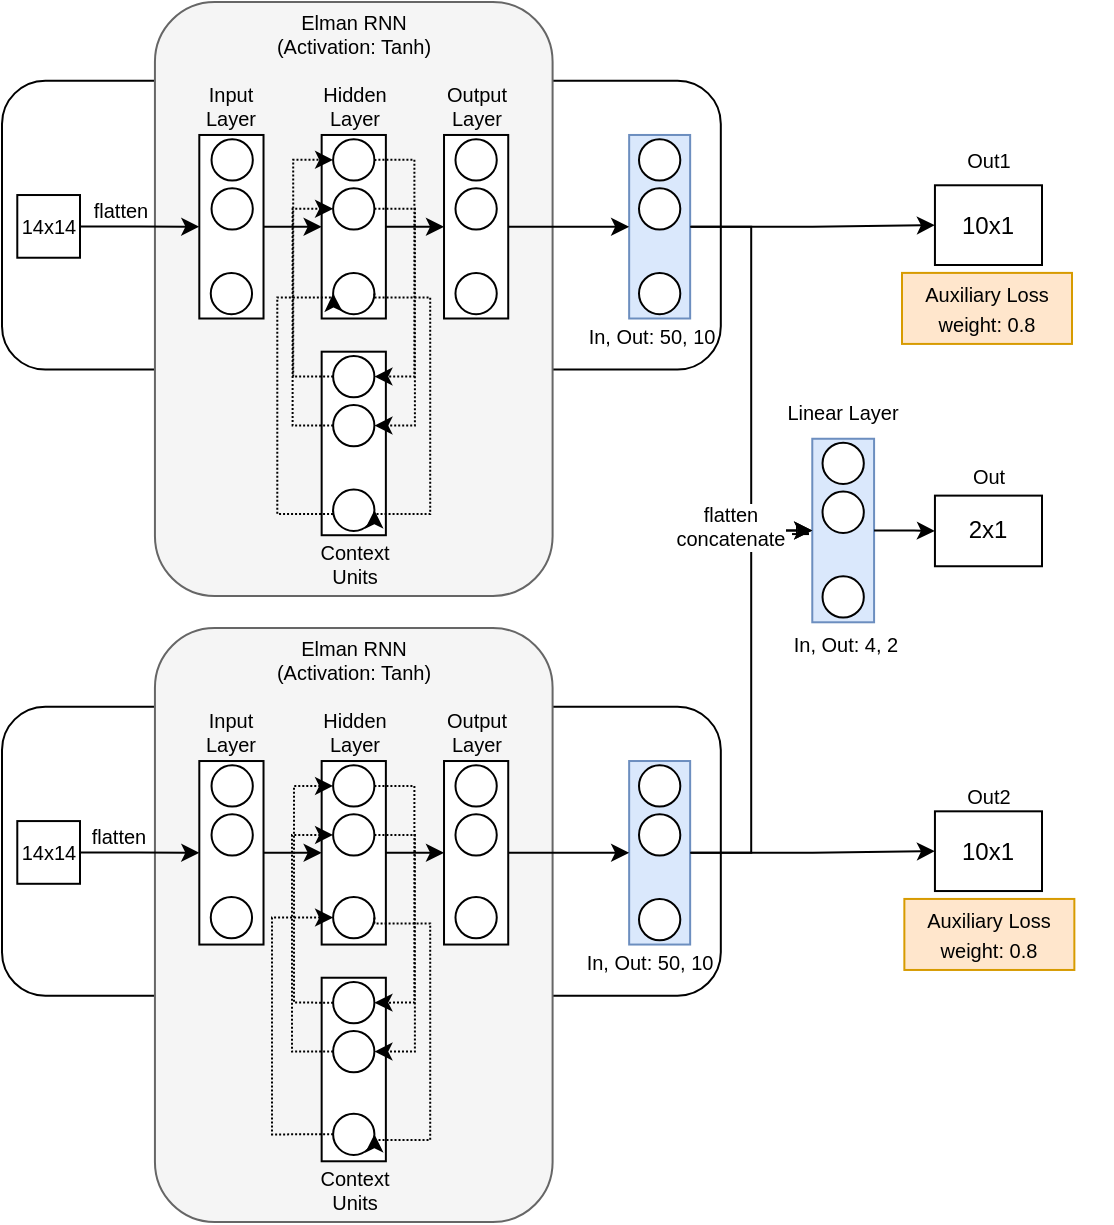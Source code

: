 <mxfile version="14.6.12" type="github">
  <diagram id="fKOuoRNuhxXaLsH1ETYs" name="Page-1">
    <mxGraphModel dx="735" dy="608" grid="1" gridSize="10" guides="1" tooltips="1" connect="1" arrows="1" fold="1" page="1" pageScale="1" pageWidth="850" pageHeight="1100" math="0" shadow="0">
      <root>
        <mxCell id="0" />
        <mxCell id="1" parent="0" />
        <mxCell id="Vip5gLb5V1CLxU_kUaMi-1" value="" style="group;fontSize=12;" parent="1" vertex="1" connectable="0">
          <mxGeometry x="95" y="163" width="555" height="610" as="geometry" />
        </mxCell>
        <mxCell id="VEnAIz456IoGPyVfWT1b-36" value="" style="rounded=1;whiteSpace=wrap;html=1;" parent="Vip5gLb5V1CLxU_kUaMi-1" vertex="1">
          <mxGeometry y="39.329" width="359.412" height="144.474" as="geometry" />
        </mxCell>
        <mxCell id="VEnAIz456IoGPyVfWT1b-27" value="" style="rounded=1;whiteSpace=wrap;html=1;fillColor=#f5f5f5;strokeColor=#666666;fontColor=#333333;" parent="Vip5gLb5V1CLxU_kUaMi-1" vertex="1">
          <mxGeometry x="76.471" width="198.824" height="296.974" as="geometry" />
        </mxCell>
        <mxCell id="VEnAIz456IoGPyVfWT1b-1" value="" style="rounded=0;whiteSpace=wrap;html=1;rotation=90;" parent="Vip5gLb5V1CLxU_kUaMi-1" vertex="1">
          <mxGeometry x="130" y="96.316" width="91.765" height="32.105" as="geometry" />
        </mxCell>
        <mxCell id="VEnAIz456IoGPyVfWT1b-5" style="edgeStyle=orthogonalEdgeStyle;rounded=0;orthogonalLoop=1;jettySize=auto;html=1;exitX=0.5;exitY=0;exitDx=0;exitDy=0;entryX=0.5;entryY=1;entryDx=0;entryDy=0;" parent="Vip5gLb5V1CLxU_kUaMi-1" source="VEnAIz456IoGPyVfWT1b-2" target="VEnAIz456IoGPyVfWT1b-1" edge="1">
          <mxGeometry relative="1" as="geometry" />
        </mxCell>
        <mxCell id="VEnAIz456IoGPyVfWT1b-2" value="" style="rounded=0;whiteSpace=wrap;html=1;rotation=90;" parent="Vip5gLb5V1CLxU_kUaMi-1" vertex="1">
          <mxGeometry x="68.824" y="96.316" width="91.765" height="32.105" as="geometry" />
        </mxCell>
        <mxCell id="VEnAIz456IoGPyVfWT1b-3" value="" style="rounded=0;whiteSpace=wrap;html=1;rotation=90;" parent="Vip5gLb5V1CLxU_kUaMi-1" vertex="1">
          <mxGeometry x="191.176" y="96.316" width="91.765" height="32.105" as="geometry" />
        </mxCell>
        <mxCell id="VEnAIz456IoGPyVfWT1b-6" style="edgeStyle=orthogonalEdgeStyle;rounded=0;orthogonalLoop=1;jettySize=auto;html=1;exitX=0.5;exitY=0;exitDx=0;exitDy=0;entryX=0.5;entryY=1;entryDx=0;entryDy=0;" parent="Vip5gLb5V1CLxU_kUaMi-1" source="VEnAIz456IoGPyVfWT1b-1" target="VEnAIz456IoGPyVfWT1b-3" edge="1">
          <mxGeometry relative="1" as="geometry" />
        </mxCell>
        <mxCell id="VEnAIz456IoGPyVfWT1b-4" value="" style="rounded=0;whiteSpace=wrap;html=1;rotation=90;" parent="Vip5gLb5V1CLxU_kUaMi-1" vertex="1">
          <mxGeometry x="130" y="204.671" width="91.765" height="32.105" as="geometry" />
        </mxCell>
        <mxCell id="VEnAIz456IoGPyVfWT1b-7" value="" style="ellipse;whiteSpace=wrap;html=1;aspect=fixed;" parent="Vip5gLb5V1CLxU_kUaMi-1" vertex="1">
          <mxGeometry x="104.765" y="68.618" width="20.647" height="20.647" as="geometry" />
        </mxCell>
        <mxCell id="VEnAIz456IoGPyVfWT1b-9" value="" style="ellipse;whiteSpace=wrap;html=1;aspect=fixed;" parent="Vip5gLb5V1CLxU_kUaMi-1" vertex="1">
          <mxGeometry x="104.765" y="93.105" width="20.647" height="20.647" as="geometry" />
        </mxCell>
        <mxCell id="VEnAIz456IoGPyVfWT1b-10" value="" style="ellipse;whiteSpace=wrap;html=1;aspect=fixed;" parent="Vip5gLb5V1CLxU_kUaMi-1" vertex="1">
          <mxGeometry x="104.382" y="135.447" width="20.647" height="20.647" as="geometry" />
        </mxCell>
        <mxCell id="VEnAIz456IoGPyVfWT1b-11" value="" style="ellipse;whiteSpace=wrap;html=1;aspect=fixed;" parent="Vip5gLb5V1CLxU_kUaMi-1" vertex="1">
          <mxGeometry x="165.559" y="68.618" width="20.647" height="20.647" as="geometry" />
        </mxCell>
        <mxCell id="VEnAIz456IoGPyVfWT1b-12" value="" style="ellipse;whiteSpace=wrap;html=1;aspect=fixed;" parent="Vip5gLb5V1CLxU_kUaMi-1" vertex="1">
          <mxGeometry x="165.559" y="93.105" width="20.647" height="20.647" as="geometry" />
        </mxCell>
        <mxCell id="VEnAIz456IoGPyVfWT1b-13" value="" style="ellipse;whiteSpace=wrap;html=1;aspect=fixed;" parent="Vip5gLb5V1CLxU_kUaMi-1" vertex="1">
          <mxGeometry x="165.559" y="135.447" width="20.647" height="20.647" as="geometry" />
        </mxCell>
        <mxCell id="VEnAIz456IoGPyVfWT1b-26" style="edgeStyle=orthogonalEdgeStyle;rounded=0;orthogonalLoop=1;jettySize=auto;html=1;exitX=0;exitY=0.5;exitDx=0;exitDy=0;entryX=0;entryY=0.5;entryDx=0;entryDy=0;dashed=1;dashPattern=1 1;" parent="Vip5gLb5V1CLxU_kUaMi-1" source="VEnAIz456IoGPyVfWT1b-15" target="VEnAIz456IoGPyVfWT1b-11" edge="1">
          <mxGeometry relative="1" as="geometry" />
        </mxCell>
        <mxCell id="VEnAIz456IoGPyVfWT1b-15" value="" style="ellipse;whiteSpace=wrap;html=1;aspect=fixed;" parent="Vip5gLb5V1CLxU_kUaMi-1" vertex="1">
          <mxGeometry x="165.559" y="176.974" width="20.647" height="20.647" as="geometry" />
        </mxCell>
        <mxCell id="VEnAIz456IoGPyVfWT1b-21" style="edgeStyle=orthogonalEdgeStyle;rounded=0;orthogonalLoop=1;jettySize=auto;html=1;exitX=1;exitY=0.5;exitDx=0;exitDy=0;entryX=1;entryY=0.5;entryDx=0;entryDy=0;dashed=1;dashPattern=1 1;" parent="Vip5gLb5V1CLxU_kUaMi-1" source="VEnAIz456IoGPyVfWT1b-11" target="VEnAIz456IoGPyVfWT1b-15" edge="1">
          <mxGeometry relative="1" as="geometry" />
        </mxCell>
        <mxCell id="VEnAIz456IoGPyVfWT1b-25" style="edgeStyle=orthogonalEdgeStyle;rounded=0;orthogonalLoop=1;jettySize=auto;html=1;exitX=0;exitY=0.5;exitDx=0;exitDy=0;entryX=0;entryY=0.5;entryDx=0;entryDy=0;dashed=1;dashPattern=1 1;" parent="Vip5gLb5V1CLxU_kUaMi-1" source="VEnAIz456IoGPyVfWT1b-16" target="VEnAIz456IoGPyVfWT1b-12" edge="1">
          <mxGeometry relative="1" as="geometry">
            <Array as="points">
              <mxPoint x="145.294" y="212.697" />
              <mxPoint x="145.294" y="104.342" />
            </Array>
          </mxGeometry>
        </mxCell>
        <mxCell id="VEnAIz456IoGPyVfWT1b-16" value="" style="ellipse;whiteSpace=wrap;html=1;aspect=fixed;" parent="Vip5gLb5V1CLxU_kUaMi-1" vertex="1">
          <mxGeometry x="165.559" y="201.461" width="20.647" height="20.647" as="geometry" />
        </mxCell>
        <mxCell id="VEnAIz456IoGPyVfWT1b-22" style="edgeStyle=orthogonalEdgeStyle;rounded=0;orthogonalLoop=1;jettySize=auto;html=1;exitX=1;exitY=0.5;exitDx=0;exitDy=0;entryX=1;entryY=0.5;entryDx=0;entryDy=0;dashed=1;dashPattern=1 1;" parent="Vip5gLb5V1CLxU_kUaMi-1" source="VEnAIz456IoGPyVfWT1b-12" target="VEnAIz456IoGPyVfWT1b-16" edge="1">
          <mxGeometry relative="1" as="geometry">
            <Array as="points">
              <mxPoint x="206.471" y="104.342" />
              <mxPoint x="206.471" y="212.697" />
            </Array>
          </mxGeometry>
        </mxCell>
        <mxCell id="VEnAIz456IoGPyVfWT1b-24" style="edgeStyle=orthogonalEdgeStyle;rounded=0;orthogonalLoop=1;jettySize=auto;html=1;exitX=0;exitY=0.5;exitDx=0;exitDy=0;entryX=0;entryY=0.5;entryDx=0;entryDy=0;dashed=1;dashPattern=1 1;" parent="Vip5gLb5V1CLxU_kUaMi-1" source="VEnAIz456IoGPyVfWT1b-17" target="VEnAIz456IoGPyVfWT1b-13" edge="1">
          <mxGeometry relative="1" as="geometry">
            <Array as="points">
              <mxPoint x="137.647" y="256.039" />
              <mxPoint x="137.647" y="147.684" />
            </Array>
          </mxGeometry>
        </mxCell>
        <mxCell id="VEnAIz456IoGPyVfWT1b-17" value="" style="ellipse;whiteSpace=wrap;html=1;aspect=fixed;" parent="Vip5gLb5V1CLxU_kUaMi-1" vertex="1">
          <mxGeometry x="165.559" y="243.803" width="20.647" height="20.647" as="geometry" />
        </mxCell>
        <mxCell id="VEnAIz456IoGPyVfWT1b-23" style="edgeStyle=orthogonalEdgeStyle;rounded=0;orthogonalLoop=1;jettySize=auto;html=1;exitX=1;exitY=0.5;exitDx=0;exitDy=0;entryX=1;entryY=0.5;entryDx=0;entryDy=0;dashed=1;dashPattern=1 1;" parent="Vip5gLb5V1CLxU_kUaMi-1" source="VEnAIz456IoGPyVfWT1b-13" target="VEnAIz456IoGPyVfWT1b-17" edge="1">
          <mxGeometry relative="1" as="geometry">
            <Array as="points">
              <mxPoint x="214.118" y="147.684" />
              <mxPoint x="214.118" y="256.039" />
            </Array>
          </mxGeometry>
        </mxCell>
        <mxCell id="VEnAIz456IoGPyVfWT1b-18" value="" style="ellipse;whiteSpace=wrap;html=1;aspect=fixed;" parent="Vip5gLb5V1CLxU_kUaMi-1" vertex="1">
          <mxGeometry x="226.735" y="68.618" width="20.647" height="20.647" as="geometry" />
        </mxCell>
        <mxCell id="VEnAIz456IoGPyVfWT1b-19" value="" style="ellipse;whiteSpace=wrap;html=1;aspect=fixed;" parent="Vip5gLb5V1CLxU_kUaMi-1" vertex="1">
          <mxGeometry x="226.735" y="93.105" width="20.647" height="20.647" as="geometry" />
        </mxCell>
        <mxCell id="VEnAIz456IoGPyVfWT1b-20" value="" style="ellipse;whiteSpace=wrap;html=1;aspect=fixed;" parent="Vip5gLb5V1CLxU_kUaMi-1" vertex="1">
          <mxGeometry x="226.735" y="135.447" width="20.647" height="20.647" as="geometry" />
        </mxCell>
        <mxCell id="VEnAIz456IoGPyVfWT1b-28" value="Context&lt;br style=&quot;font-size: 10px;&quot;&gt;Units" style="text;html=1;strokeColor=none;fillColor=none;align=center;verticalAlign=middle;whiteSpace=wrap;rounded=0;fontSize=10;" parent="Vip5gLb5V1CLxU_kUaMi-1" vertex="1">
          <mxGeometry x="160.588" y="272.895" width="30.588" height="16.053" as="geometry" />
        </mxCell>
        <mxCell id="VEnAIz456IoGPyVfWT1b-29" value="Hidden&lt;br style=&quot;font-size: 10px;&quot;&gt;Layer" style="text;html=1;strokeColor=none;fillColor=none;align=center;verticalAlign=middle;whiteSpace=wrap;rounded=0;fontSize=10;" parent="Vip5gLb5V1CLxU_kUaMi-1" vertex="1">
          <mxGeometry x="160.588" y="44.145" width="30.588" height="16.053" as="geometry" />
        </mxCell>
        <mxCell id="VEnAIz456IoGPyVfWT1b-30" value="Input&lt;br style=&quot;font-size: 10px;&quot;&gt;Layer" style="text;html=1;strokeColor=none;fillColor=none;align=center;verticalAlign=middle;whiteSpace=wrap;rounded=0;fontSize=10;" parent="Vip5gLb5V1CLxU_kUaMi-1" vertex="1">
          <mxGeometry x="99.412" y="44.145" width="30.588" height="16.053" as="geometry" />
        </mxCell>
        <mxCell id="VEnAIz456IoGPyVfWT1b-31" value="Output&lt;br style=&quot;font-size: 10px;&quot;&gt;Layer" style="text;html=1;strokeColor=none;fillColor=none;align=center;verticalAlign=middle;whiteSpace=wrap;rounded=0;fontSize=10;" parent="Vip5gLb5V1CLxU_kUaMi-1" vertex="1">
          <mxGeometry x="221.765" y="44.145" width="30.588" height="16.053" as="geometry" />
        </mxCell>
        <mxCell id="VEnAIz456IoGPyVfWT1b-32" value="Elman RNN (Activation: Tanh)" style="text;html=1;strokeColor=none;fillColor=none;align=center;verticalAlign=middle;whiteSpace=wrap;rounded=0;fontSize=10;" parent="Vip5gLb5V1CLxU_kUaMi-1" vertex="1">
          <mxGeometry x="130" y="8.026" width="91.765" height="16.053" as="geometry" />
        </mxCell>
        <mxCell id="wHTYpB7IPGeu_RWElvGa-4" style="edgeStyle=orthogonalEdgeStyle;rounded=0;orthogonalLoop=1;jettySize=auto;html=1;exitX=0.5;exitY=0;exitDx=0;exitDy=0;entryX=0;entryY=0.5;entryDx=0;entryDy=0;" edge="1" parent="Vip5gLb5V1CLxU_kUaMi-1" source="VEnAIz456IoGPyVfWT1b-33" target="wHTYpB7IPGeu_RWElvGa-2">
          <mxGeometry relative="1" as="geometry" />
        </mxCell>
        <mxCell id="VEnAIz456IoGPyVfWT1b-33" value="" style="rounded=0;whiteSpace=wrap;html=1;rotation=90;fillColor=#dae8fc;strokeColor=#6c8ebf;" parent="Vip5gLb5V1CLxU_kUaMi-1" vertex="1">
          <mxGeometry x="282.941" y="97.118" width="91.765" height="30.5" as="geometry" />
        </mxCell>
        <mxCell id="VEnAIz456IoGPyVfWT1b-39" style="edgeStyle=orthogonalEdgeStyle;rounded=0;orthogonalLoop=1;jettySize=auto;html=1;exitX=0.5;exitY=0;exitDx=0;exitDy=0;entryX=0.5;entryY=1;entryDx=0;entryDy=0;" parent="Vip5gLb5V1CLxU_kUaMi-1" source="VEnAIz456IoGPyVfWT1b-3" target="VEnAIz456IoGPyVfWT1b-33" edge="1">
          <mxGeometry relative="1" as="geometry" />
        </mxCell>
        <mxCell id="VEnAIz456IoGPyVfWT1b-96" style="edgeStyle=orthogonalEdgeStyle;rounded=0;orthogonalLoop=1;jettySize=auto;html=1;exitX=1;exitY=0.5;exitDx=0;exitDy=0;entryX=0.5;entryY=1;entryDx=0;entryDy=0;" parent="Vip5gLb5V1CLxU_kUaMi-1" source="VEnAIz456IoGPyVfWT1b-34" target="VEnAIz456IoGPyVfWT1b-2" edge="1">
          <mxGeometry relative="1" as="geometry" />
        </mxCell>
        <mxCell id="VEnAIz456IoGPyVfWT1b-97" value="flatten" style="edgeLabel;html=1;align=center;verticalAlign=middle;resizable=0;points=[];fontSize=10;" parent="VEnAIz456IoGPyVfWT1b-96" vertex="1" connectable="0">
          <mxGeometry x="-0.343" y="-3" relative="1" as="geometry">
            <mxPoint y="-11" as="offset" />
          </mxGeometry>
        </mxCell>
        <mxCell id="VEnAIz456IoGPyVfWT1b-34" value="14x14" style="whiteSpace=wrap;html=1;aspect=fixed;fontSize=10;" parent="Vip5gLb5V1CLxU_kUaMi-1" vertex="1">
          <mxGeometry x="7.647" y="96.513" width="31.353" height="31.353" as="geometry" />
        </mxCell>
        <mxCell id="VEnAIz456IoGPyVfWT1b-40" value="" style="rounded=1;whiteSpace=wrap;html=1;" parent="Vip5gLb5V1CLxU_kUaMi-1" vertex="1">
          <mxGeometry y="352.355" width="359.412" height="144.474" as="geometry" />
        </mxCell>
        <mxCell id="VEnAIz456IoGPyVfWT1b-41" value="" style="rounded=1;whiteSpace=wrap;html=1;fillColor=#f5f5f5;strokeColor=#666666;fontColor=#333333;" parent="Vip5gLb5V1CLxU_kUaMi-1" vertex="1">
          <mxGeometry x="76.471" y="313.026" width="198.824" height="296.974" as="geometry" />
        </mxCell>
        <mxCell id="VEnAIz456IoGPyVfWT1b-43" value="" style="rounded=0;whiteSpace=wrap;html=1;rotation=90;" parent="Vip5gLb5V1CLxU_kUaMi-1" vertex="1">
          <mxGeometry x="130" y="409.342" width="91.765" height="32.105" as="geometry" />
        </mxCell>
        <mxCell id="VEnAIz456IoGPyVfWT1b-44" style="edgeStyle=orthogonalEdgeStyle;rounded=0;orthogonalLoop=1;jettySize=auto;html=1;exitX=0.5;exitY=0;exitDx=0;exitDy=0;entryX=0.5;entryY=1;entryDx=0;entryDy=0;" parent="Vip5gLb5V1CLxU_kUaMi-1" source="VEnAIz456IoGPyVfWT1b-45" target="VEnAIz456IoGPyVfWT1b-43" edge="1">
          <mxGeometry relative="1" as="geometry" />
        </mxCell>
        <mxCell id="VEnAIz456IoGPyVfWT1b-45" value="" style="rounded=0;whiteSpace=wrap;html=1;rotation=90;" parent="Vip5gLb5V1CLxU_kUaMi-1" vertex="1">
          <mxGeometry x="68.824" y="409.342" width="91.765" height="32.105" as="geometry" />
        </mxCell>
        <mxCell id="VEnAIz456IoGPyVfWT1b-47" value="" style="rounded=0;whiteSpace=wrap;html=1;rotation=90;" parent="Vip5gLb5V1CLxU_kUaMi-1" vertex="1">
          <mxGeometry x="191.176" y="409.342" width="91.765" height="32.105" as="geometry" />
        </mxCell>
        <mxCell id="VEnAIz456IoGPyVfWT1b-42" style="edgeStyle=orthogonalEdgeStyle;rounded=0;orthogonalLoop=1;jettySize=auto;html=1;exitX=0.5;exitY=0;exitDx=0;exitDy=0;entryX=0.5;entryY=1;entryDx=0;entryDy=0;" parent="Vip5gLb5V1CLxU_kUaMi-1" source="VEnAIz456IoGPyVfWT1b-43" target="VEnAIz456IoGPyVfWT1b-47" edge="1">
          <mxGeometry relative="1" as="geometry" />
        </mxCell>
        <mxCell id="VEnAIz456IoGPyVfWT1b-48" value="" style="rounded=0;whiteSpace=wrap;html=1;rotation=90;" parent="Vip5gLb5V1CLxU_kUaMi-1" vertex="1">
          <mxGeometry x="130" y="517.697" width="91.765" height="32.105" as="geometry" />
        </mxCell>
        <mxCell id="VEnAIz456IoGPyVfWT1b-49" value="" style="ellipse;whiteSpace=wrap;html=1;aspect=fixed;" parent="Vip5gLb5V1CLxU_kUaMi-1" vertex="1">
          <mxGeometry x="104.765" y="381.645" width="20.647" height="20.647" as="geometry" />
        </mxCell>
        <mxCell id="VEnAIz456IoGPyVfWT1b-50" value="" style="ellipse;whiteSpace=wrap;html=1;aspect=fixed;" parent="Vip5gLb5V1CLxU_kUaMi-1" vertex="1">
          <mxGeometry x="104.765" y="406.132" width="20.647" height="20.647" as="geometry" />
        </mxCell>
        <mxCell id="VEnAIz456IoGPyVfWT1b-51" value="" style="ellipse;whiteSpace=wrap;html=1;aspect=fixed;" parent="Vip5gLb5V1CLxU_kUaMi-1" vertex="1">
          <mxGeometry x="104.382" y="447.474" width="20.647" height="20.647" as="geometry" />
        </mxCell>
        <mxCell id="VEnAIz456IoGPyVfWT1b-53" value="" style="ellipse;whiteSpace=wrap;html=1;aspect=fixed;" parent="Vip5gLb5V1CLxU_kUaMi-1" vertex="1">
          <mxGeometry x="165.559" y="381.645" width="20.647" height="20.647" as="geometry" />
        </mxCell>
        <mxCell id="VEnAIz456IoGPyVfWT1b-55" value="" style="ellipse;whiteSpace=wrap;html=1;aspect=fixed;" parent="Vip5gLb5V1CLxU_kUaMi-1" vertex="1">
          <mxGeometry x="165.559" y="406.132" width="20.647" height="20.647" as="geometry" />
        </mxCell>
        <mxCell id="VEnAIz456IoGPyVfWT1b-57" value="" style="ellipse;whiteSpace=wrap;html=1;aspect=fixed;" parent="Vip5gLb5V1CLxU_kUaMi-1" vertex="1">
          <mxGeometry x="165.559" y="447.474" width="20.647" height="20.647" as="geometry" />
        </mxCell>
        <mxCell id="VEnAIz456IoGPyVfWT1b-58" style="edgeStyle=orthogonalEdgeStyle;rounded=0;orthogonalLoop=1;jettySize=auto;html=1;exitX=0;exitY=0.5;exitDx=0;exitDy=0;entryX=0;entryY=0.5;entryDx=0;entryDy=0;dashed=1;dashPattern=1 1;" parent="Vip5gLb5V1CLxU_kUaMi-1" source="VEnAIz456IoGPyVfWT1b-59" target="VEnAIz456IoGPyVfWT1b-53" edge="1">
          <mxGeometry relative="1" as="geometry">
            <Array as="points">
              <mxPoint x="146" y="500" />
              <mxPoint x="146" y="392" />
            </Array>
          </mxGeometry>
        </mxCell>
        <mxCell id="VEnAIz456IoGPyVfWT1b-59" value="" style="ellipse;whiteSpace=wrap;html=1;aspect=fixed;" parent="Vip5gLb5V1CLxU_kUaMi-1" vertex="1">
          <mxGeometry x="165.559" y="490" width="20.647" height="20.647" as="geometry" />
        </mxCell>
        <mxCell id="VEnAIz456IoGPyVfWT1b-52" style="edgeStyle=orthogonalEdgeStyle;rounded=0;orthogonalLoop=1;jettySize=auto;html=1;exitX=1;exitY=0.5;exitDx=0;exitDy=0;entryX=1;entryY=0.5;entryDx=0;entryDy=0;dashed=1;dashPattern=1 1;" parent="Vip5gLb5V1CLxU_kUaMi-1" source="VEnAIz456IoGPyVfWT1b-53" target="VEnAIz456IoGPyVfWT1b-59" edge="1">
          <mxGeometry relative="1" as="geometry" />
        </mxCell>
        <mxCell id="VEnAIz456IoGPyVfWT1b-60" style="edgeStyle=orthogonalEdgeStyle;rounded=0;orthogonalLoop=1;jettySize=auto;html=1;exitX=0;exitY=0.5;exitDx=0;exitDy=0;entryX=0;entryY=0.5;entryDx=0;entryDy=0;dashed=1;dashPattern=1 1;" parent="Vip5gLb5V1CLxU_kUaMi-1" source="VEnAIz456IoGPyVfWT1b-61" target="VEnAIz456IoGPyVfWT1b-55" edge="1">
          <mxGeometry relative="1" as="geometry">
            <Array as="points">
              <mxPoint x="145" y="525" />
              <mxPoint x="145" y="417" />
            </Array>
          </mxGeometry>
        </mxCell>
        <mxCell id="VEnAIz456IoGPyVfWT1b-61" value="" style="ellipse;whiteSpace=wrap;html=1;aspect=fixed;" parent="Vip5gLb5V1CLxU_kUaMi-1" vertex="1">
          <mxGeometry x="165.559" y="514.487" width="20.647" height="20.647" as="geometry" />
        </mxCell>
        <mxCell id="VEnAIz456IoGPyVfWT1b-54" style="edgeStyle=orthogonalEdgeStyle;rounded=0;orthogonalLoop=1;jettySize=auto;html=1;exitX=1;exitY=0.5;exitDx=0;exitDy=0;entryX=1;entryY=0.5;entryDx=0;entryDy=0;dashed=1;dashPattern=1 1;" parent="Vip5gLb5V1CLxU_kUaMi-1" source="VEnAIz456IoGPyVfWT1b-55" target="VEnAIz456IoGPyVfWT1b-61" edge="1">
          <mxGeometry relative="1" as="geometry">
            <Array as="points">
              <mxPoint x="206.471" y="417.368" />
              <mxPoint x="206.471" y="525.724" />
            </Array>
          </mxGeometry>
        </mxCell>
        <mxCell id="Vip5gLb5V1CLxU_kUaMi-2" style="edgeStyle=orthogonalEdgeStyle;rounded=0;orthogonalLoop=1;jettySize=auto;html=1;exitX=0;exitY=0.5;exitDx=0;exitDy=0;entryX=0;entryY=0.5;entryDx=0;entryDy=0;fontSize=10;dashed=1;dashPattern=1 1;" parent="Vip5gLb5V1CLxU_kUaMi-1" source="VEnAIz456IoGPyVfWT1b-63" target="VEnAIz456IoGPyVfWT1b-57" edge="1">
          <mxGeometry relative="1" as="geometry">
            <Array as="points">
              <mxPoint x="135" y="566" />
              <mxPoint x="135" y="458" />
            </Array>
          </mxGeometry>
        </mxCell>
        <mxCell id="VEnAIz456IoGPyVfWT1b-63" value="" style="ellipse;whiteSpace=wrap;html=1;aspect=fixed;" parent="Vip5gLb5V1CLxU_kUaMi-1" vertex="1">
          <mxGeometry x="165.559" y="555.829" width="20.647" height="20.647" as="geometry" />
        </mxCell>
        <mxCell id="VEnAIz456IoGPyVfWT1b-56" style="edgeStyle=orthogonalEdgeStyle;rounded=0;orthogonalLoop=1;jettySize=auto;html=1;exitX=1;exitY=0.5;exitDx=0;exitDy=0;entryX=1;entryY=0.5;entryDx=0;entryDy=0;dashed=1;dashPattern=1 1;" parent="Vip5gLb5V1CLxU_kUaMi-1" source="VEnAIz456IoGPyVfWT1b-57" target="VEnAIz456IoGPyVfWT1b-63" edge="1">
          <mxGeometry relative="1" as="geometry">
            <Array as="points">
              <mxPoint x="214.118" y="460.711" />
              <mxPoint x="214.118" y="569.066" />
            </Array>
          </mxGeometry>
        </mxCell>
        <mxCell id="VEnAIz456IoGPyVfWT1b-64" value="" style="ellipse;whiteSpace=wrap;html=1;aspect=fixed;" parent="Vip5gLb5V1CLxU_kUaMi-1" vertex="1">
          <mxGeometry x="226.735" y="381.645" width="20.647" height="20.647" as="geometry" />
        </mxCell>
        <mxCell id="VEnAIz456IoGPyVfWT1b-65" value="" style="ellipse;whiteSpace=wrap;html=1;aspect=fixed;" parent="Vip5gLb5V1CLxU_kUaMi-1" vertex="1">
          <mxGeometry x="226.735" y="406.132" width="20.647" height="20.647" as="geometry" />
        </mxCell>
        <mxCell id="VEnAIz456IoGPyVfWT1b-66" value="" style="ellipse;whiteSpace=wrap;html=1;aspect=fixed;" parent="Vip5gLb5V1CLxU_kUaMi-1" vertex="1">
          <mxGeometry x="226.735" y="447.474" width="20.647" height="20.647" as="geometry" />
        </mxCell>
        <mxCell id="VEnAIz456IoGPyVfWT1b-67" value="Context&lt;br style=&quot;font-size: 10px;&quot;&gt;Units" style="text;html=1;strokeColor=none;fillColor=none;align=center;verticalAlign=middle;whiteSpace=wrap;rounded=0;fontSize=10;" parent="Vip5gLb5V1CLxU_kUaMi-1" vertex="1">
          <mxGeometry x="160.588" y="585.921" width="30.588" height="16.053" as="geometry" />
        </mxCell>
        <mxCell id="VEnAIz456IoGPyVfWT1b-68" value="Hidden&lt;br style=&quot;font-size: 10px;&quot;&gt;Layer" style="text;html=1;strokeColor=none;fillColor=none;align=center;verticalAlign=middle;whiteSpace=wrap;rounded=0;fontSize=10;" parent="Vip5gLb5V1CLxU_kUaMi-1" vertex="1">
          <mxGeometry x="160.588" y="357.171" width="30.588" height="16.053" as="geometry" />
        </mxCell>
        <mxCell id="VEnAIz456IoGPyVfWT1b-69" value="Input&lt;br style=&quot;font-size: 10px;&quot;&gt;Layer" style="text;html=1;strokeColor=none;fillColor=none;align=center;verticalAlign=middle;whiteSpace=wrap;rounded=0;fontSize=10;" parent="Vip5gLb5V1CLxU_kUaMi-1" vertex="1">
          <mxGeometry x="99.412" y="357.171" width="30.588" height="16.053" as="geometry" />
        </mxCell>
        <mxCell id="VEnAIz456IoGPyVfWT1b-70" value="Output&lt;br style=&quot;font-size: 10px;&quot;&gt;Layer" style="text;html=1;strokeColor=none;fillColor=none;align=center;verticalAlign=middle;whiteSpace=wrap;rounded=0;fontSize=10;" parent="Vip5gLb5V1CLxU_kUaMi-1" vertex="1">
          <mxGeometry x="221.765" y="357.171" width="30.588" height="16.053" as="geometry" />
        </mxCell>
        <mxCell id="VEnAIz456IoGPyVfWT1b-71" value="Elman RNN (Activation: Tanh)" style="text;html=1;strokeColor=none;fillColor=none;align=center;verticalAlign=middle;whiteSpace=wrap;rounded=0;fontSize=10;" parent="Vip5gLb5V1CLxU_kUaMi-1" vertex="1">
          <mxGeometry x="130" y="321.053" width="91.765" height="16.053" as="geometry" />
        </mxCell>
        <mxCell id="wHTYpB7IPGeu_RWElvGa-3" style="edgeStyle=orthogonalEdgeStyle;rounded=0;orthogonalLoop=1;jettySize=auto;html=1;exitX=0.5;exitY=0;exitDx=0;exitDy=0;entryX=0;entryY=0.5;entryDx=0;entryDy=0;" edge="1" parent="Vip5gLb5V1CLxU_kUaMi-1" source="VEnAIz456IoGPyVfWT1b-72" target="wHTYpB7IPGeu_RWElvGa-1">
          <mxGeometry relative="1" as="geometry" />
        </mxCell>
        <mxCell id="VEnAIz456IoGPyVfWT1b-72" value="" style="rounded=0;whiteSpace=wrap;html=1;rotation=90;fillColor=#dae8fc;strokeColor=#6c8ebf;" parent="Vip5gLb5V1CLxU_kUaMi-1" vertex="1">
          <mxGeometry x="282.941" y="410.145" width="91.765" height="30.5" as="geometry" />
        </mxCell>
        <mxCell id="VEnAIz456IoGPyVfWT1b-46" style="edgeStyle=orthogonalEdgeStyle;rounded=0;orthogonalLoop=1;jettySize=auto;html=1;exitX=0.5;exitY=0;exitDx=0;exitDy=0;entryX=0.5;entryY=1;entryDx=0;entryDy=0;" parent="Vip5gLb5V1CLxU_kUaMi-1" source="VEnAIz456IoGPyVfWT1b-47" target="VEnAIz456IoGPyVfWT1b-72" edge="1">
          <mxGeometry relative="1" as="geometry" />
        </mxCell>
        <mxCell id="VEnAIz456IoGPyVfWT1b-98" style="edgeStyle=orthogonalEdgeStyle;rounded=0;orthogonalLoop=1;jettySize=auto;html=1;exitX=1;exitY=0.5;exitDx=0;exitDy=0;entryX=0.5;entryY=1;entryDx=0;entryDy=0;" parent="Vip5gLb5V1CLxU_kUaMi-1" source="VEnAIz456IoGPyVfWT1b-74" target="VEnAIz456IoGPyVfWT1b-45" edge="1">
          <mxGeometry relative="1" as="geometry" />
        </mxCell>
        <mxCell id="VEnAIz456IoGPyVfWT1b-99" value="flatten" style="edgeLabel;html=1;align=center;verticalAlign=middle;resizable=0;points=[];fontSize=10;" parent="VEnAIz456IoGPyVfWT1b-98" vertex="1" connectable="0">
          <mxGeometry x="-0.379" relative="1" as="geometry">
            <mxPoint y="-8" as="offset" />
          </mxGeometry>
        </mxCell>
        <mxCell id="VEnAIz456IoGPyVfWT1b-74" value="14x14" style="whiteSpace=wrap;html=1;aspect=fixed;fontSize=10;" parent="Vip5gLb5V1CLxU_kUaMi-1" vertex="1">
          <mxGeometry x="7.647" y="409.539" width="31.353" height="31.353" as="geometry" />
        </mxCell>
        <mxCell id="VEnAIz456IoGPyVfWT1b-77" value="&lt;br&gt;&lt;br&gt;&lt;br&gt;4&lt;br&gt;" style="rounded=0;whiteSpace=wrap;html=1;rotation=90;fillColor=#dae8fc;strokeColor=#6c8ebf;" parent="Vip5gLb5V1CLxU_kUaMi-1" vertex="1">
          <mxGeometry x="374.706" y="248.816" width="91.765" height="30.901" as="geometry" />
        </mxCell>
        <mxCell id="VEnAIz456IoGPyVfWT1b-79" style="edgeStyle=orthogonalEdgeStyle;rounded=0;orthogonalLoop=1;jettySize=auto;html=1;exitX=0.5;exitY=0;exitDx=0;exitDy=0;entryX=0.5;entryY=1;entryDx=0;entryDy=0;" parent="Vip5gLb5V1CLxU_kUaMi-1" source="VEnAIz456IoGPyVfWT1b-33" target="VEnAIz456IoGPyVfWT1b-77" edge="1">
          <mxGeometry relative="1" as="geometry" />
        </mxCell>
        <mxCell id="VEnAIz456IoGPyVfWT1b-78" style="edgeStyle=orthogonalEdgeStyle;rounded=0;orthogonalLoop=1;jettySize=auto;html=1;exitX=0.5;exitY=0;exitDx=0;exitDy=0;entryX=0.5;entryY=1;entryDx=0;entryDy=0;" parent="Vip5gLb5V1CLxU_kUaMi-1" source="VEnAIz456IoGPyVfWT1b-72" target="VEnAIz456IoGPyVfWT1b-77" edge="1">
          <mxGeometry relative="1" as="geometry" />
        </mxCell>
        <mxCell id="VEnAIz456IoGPyVfWT1b-106" value="flatten&lt;br style=&quot;font-size: 10px;&quot;&gt;concatenate" style="edgeLabel;html=1;align=center;verticalAlign=middle;resizable=0;points=[];fontSize=10;" parent="VEnAIz456IoGPyVfWT1b-78" vertex="1" connectable="0">
          <mxGeometry x="0.722" y="3" relative="1" as="geometry">
            <mxPoint x="-11" as="offset" />
          </mxGeometry>
        </mxCell>
        <mxCell id="VEnAIz456IoGPyVfWT1b-80" value="2x1" style="rounded=0;whiteSpace=wrap;html=1;" parent="Vip5gLb5V1CLxU_kUaMi-1" vertex="1">
          <mxGeometry x="466.471" y="246.809" width="53.529" height="35.316" as="geometry" />
        </mxCell>
        <mxCell id="VEnAIz456IoGPyVfWT1b-82" style="edgeStyle=orthogonalEdgeStyle;rounded=0;orthogonalLoop=1;jettySize=auto;html=1;exitX=0.5;exitY=0;exitDx=0;exitDy=0;" parent="Vip5gLb5V1CLxU_kUaMi-1" source="VEnAIz456IoGPyVfWT1b-77" target="VEnAIz456IoGPyVfWT1b-80" edge="1">
          <mxGeometry relative="1" as="geometry" />
        </mxCell>
        <mxCell id="VEnAIz456IoGPyVfWT1b-83" value="Out" style="text;html=1;strokeColor=none;fillColor=none;align=center;verticalAlign=middle;whiteSpace=wrap;rounded=0;fontSize=10;" parent="Vip5gLb5V1CLxU_kUaMi-1" vertex="1">
          <mxGeometry x="477.941" y="228.75" width="30.588" height="16.053" as="geometry" />
        </mxCell>
        <mxCell id="VEnAIz456IoGPyVfWT1b-84" value="Linear Layer" style="text;html=1;strokeColor=none;fillColor=none;align=center;verticalAlign=middle;whiteSpace=wrap;rounded=0;fontSize=10;" parent="Vip5gLb5V1CLxU_kUaMi-1" vertex="1">
          <mxGeometry x="390" y="196.645" width="61.176" height="16.053" as="geometry" />
        </mxCell>
        <mxCell id="VEnAIz456IoGPyVfWT1b-85" value="" style="ellipse;whiteSpace=wrap;html=1;aspect=fixed;" parent="Vip5gLb5V1CLxU_kUaMi-1" vertex="1">
          <mxGeometry x="318.5" y="406.132" width="20.647" height="20.647" as="geometry" />
        </mxCell>
        <mxCell id="VEnAIz456IoGPyVfWT1b-86" value="" style="ellipse;whiteSpace=wrap;html=1;aspect=fixed;" parent="Vip5gLb5V1CLxU_kUaMi-1" vertex="1">
          <mxGeometry x="318.5" y="448.474" width="20.647" height="20.647" as="geometry" />
        </mxCell>
        <mxCell id="VEnAIz456IoGPyVfWT1b-87" value="" style="ellipse;whiteSpace=wrap;html=1;aspect=fixed;" parent="Vip5gLb5V1CLxU_kUaMi-1" vertex="1">
          <mxGeometry x="410.265" y="244.803" width="20.647" height="20.647" as="geometry" />
        </mxCell>
        <mxCell id="VEnAIz456IoGPyVfWT1b-88" value="" style="ellipse;whiteSpace=wrap;html=1;aspect=fixed;" parent="Vip5gLb5V1CLxU_kUaMi-1" vertex="1">
          <mxGeometry x="410.265" y="287.145" width="20.647" height="20.647" as="geometry" />
        </mxCell>
        <mxCell id="VEnAIz456IoGPyVfWT1b-89" value="" style="ellipse;whiteSpace=wrap;html=1;aspect=fixed;" parent="Vip5gLb5V1CLxU_kUaMi-1" vertex="1">
          <mxGeometry x="318.5" y="93.105" width="20.647" height="20.647" as="geometry" />
        </mxCell>
        <mxCell id="VEnAIz456IoGPyVfWT1b-90" value="" style="ellipse;whiteSpace=wrap;html=1;aspect=fixed;" parent="Vip5gLb5V1CLxU_kUaMi-1" vertex="1">
          <mxGeometry x="318.5" y="135.447" width="20.647" height="20.647" as="geometry" />
        </mxCell>
        <mxCell id="VEnAIz456IoGPyVfWT1b-91" value="" style="ellipse;whiteSpace=wrap;html=1;aspect=fixed;" parent="Vip5gLb5V1CLxU_kUaMi-1" vertex="1">
          <mxGeometry x="318.5" y="68.618" width="20.647" height="20.647" as="geometry" />
        </mxCell>
        <mxCell id="VEnAIz456IoGPyVfWT1b-92" value="" style="ellipse;whiteSpace=wrap;html=1;aspect=fixed;" parent="Vip5gLb5V1CLxU_kUaMi-1" vertex="1">
          <mxGeometry x="410.265" y="220.316" width="20.647" height="20.647" as="geometry" />
        </mxCell>
        <mxCell id="VEnAIz456IoGPyVfWT1b-93" value="" style="ellipse;whiteSpace=wrap;html=1;aspect=fixed;" parent="Vip5gLb5V1CLxU_kUaMi-1" vertex="1">
          <mxGeometry x="318.5" y="381.645" width="20.647" height="20.647" as="geometry" />
        </mxCell>
        <mxCell id="VEnAIz456IoGPyVfWT1b-100" value="In, Out: 4, 2" style="text;html=1;strokeColor=none;fillColor=none;align=center;verticalAlign=middle;whiteSpace=wrap;rounded=0;fontSize=10;" parent="Vip5gLb5V1CLxU_kUaMi-1" vertex="1">
          <mxGeometry x="393.82" y="313.03" width="56.18" height="16.05" as="geometry" />
        </mxCell>
        <mxCell id="VEnAIz456IoGPyVfWT1b-101" value="In, Out: 50, 10" style="text;html=1;strokeColor=none;fillColor=none;align=center;verticalAlign=middle;whiteSpace=wrap;rounded=0;fontSize=10;" parent="Vip5gLb5V1CLxU_kUaMi-1" vertex="1">
          <mxGeometry x="292.265" y="158.921" width="66.147" height="16.053" as="geometry" />
        </mxCell>
        <mxCell id="VEnAIz456IoGPyVfWT1b-102" value="In, Out: 50, 10" style="text;html=1;strokeColor=none;fillColor=none;align=center;verticalAlign=middle;whiteSpace=wrap;rounded=0;fontSize=10;" parent="Vip5gLb5V1CLxU_kUaMi-1" vertex="1">
          <mxGeometry x="291.265" y="471.947" width="66.147" height="16.053" as="geometry" />
        </mxCell>
        <mxCell id="wHTYpB7IPGeu_RWElvGa-1" value="10x1" style="rounded=0;whiteSpace=wrap;html=1;" vertex="1" parent="Vip5gLb5V1CLxU_kUaMi-1">
          <mxGeometry x="466.47" y="404.66" width="53.53" height="39.86" as="geometry" />
        </mxCell>
        <mxCell id="wHTYpB7IPGeu_RWElvGa-2" value="&lt;font style=&quot;font-size: 12px&quot;&gt;10x1&lt;/font&gt;" style="rounded=0;whiteSpace=wrap;html=1;" vertex="1" parent="Vip5gLb5V1CLxU_kUaMi-1">
          <mxGeometry x="466.47" y="91.64" width="53.53" height="39.86" as="geometry" />
        </mxCell>
        <mxCell id="wHTYpB7IPGeu_RWElvGa-5" value="&lt;font style=&quot;font-size: 10px&quot;&gt;Out1&lt;/font&gt;" style="text;html=1;align=center;verticalAlign=middle;resizable=0;points=[];autosize=1;strokeColor=none;" vertex="1" parent="Vip5gLb5V1CLxU_kUaMi-1">
          <mxGeometry x="473.24" y="68.94" width="40" height="20" as="geometry" />
        </mxCell>
        <mxCell id="wHTYpB7IPGeu_RWElvGa-6" value="&lt;font style=&quot;font-size: 10px&quot;&gt;Out2&lt;/font&gt;" style="text;html=1;align=center;verticalAlign=middle;resizable=0;points=[];autosize=1;strokeColor=none;" vertex="1" parent="Vip5gLb5V1CLxU_kUaMi-1">
          <mxGeometry x="473.24" y="387" width="40" height="20" as="geometry" />
        </mxCell>
        <mxCell id="wHTYpB7IPGeu_RWElvGa-8" value="&lt;font style=&quot;font-size: 10px&quot;&gt;Auxiliary Loss&lt;br&gt;weight: 0.8&lt;/font&gt;" style="rounded=0;whiteSpace=wrap;html=1;fillColor=#ffe6cc;strokeColor=#d79b00;" vertex="1" parent="Vip5gLb5V1CLxU_kUaMi-1">
          <mxGeometry x="451.18" y="448.47" width="85" height="35.51" as="geometry" />
        </mxCell>
        <mxCell id="wHTYpB7IPGeu_RWElvGa-9" value="&lt;font style=&quot;font-size: 10px&quot;&gt;Auxiliary Loss&lt;br&gt;weight: 0.8&lt;/font&gt;" style="rounded=0;whiteSpace=wrap;html=1;fillColor=#ffe6cc;strokeColor=#d79b00;" vertex="1" parent="Vip5gLb5V1CLxU_kUaMi-1">
          <mxGeometry x="450.0" y="135.45" width="85" height="35.51" as="geometry" />
        </mxCell>
      </root>
    </mxGraphModel>
  </diagram>
</mxfile>
